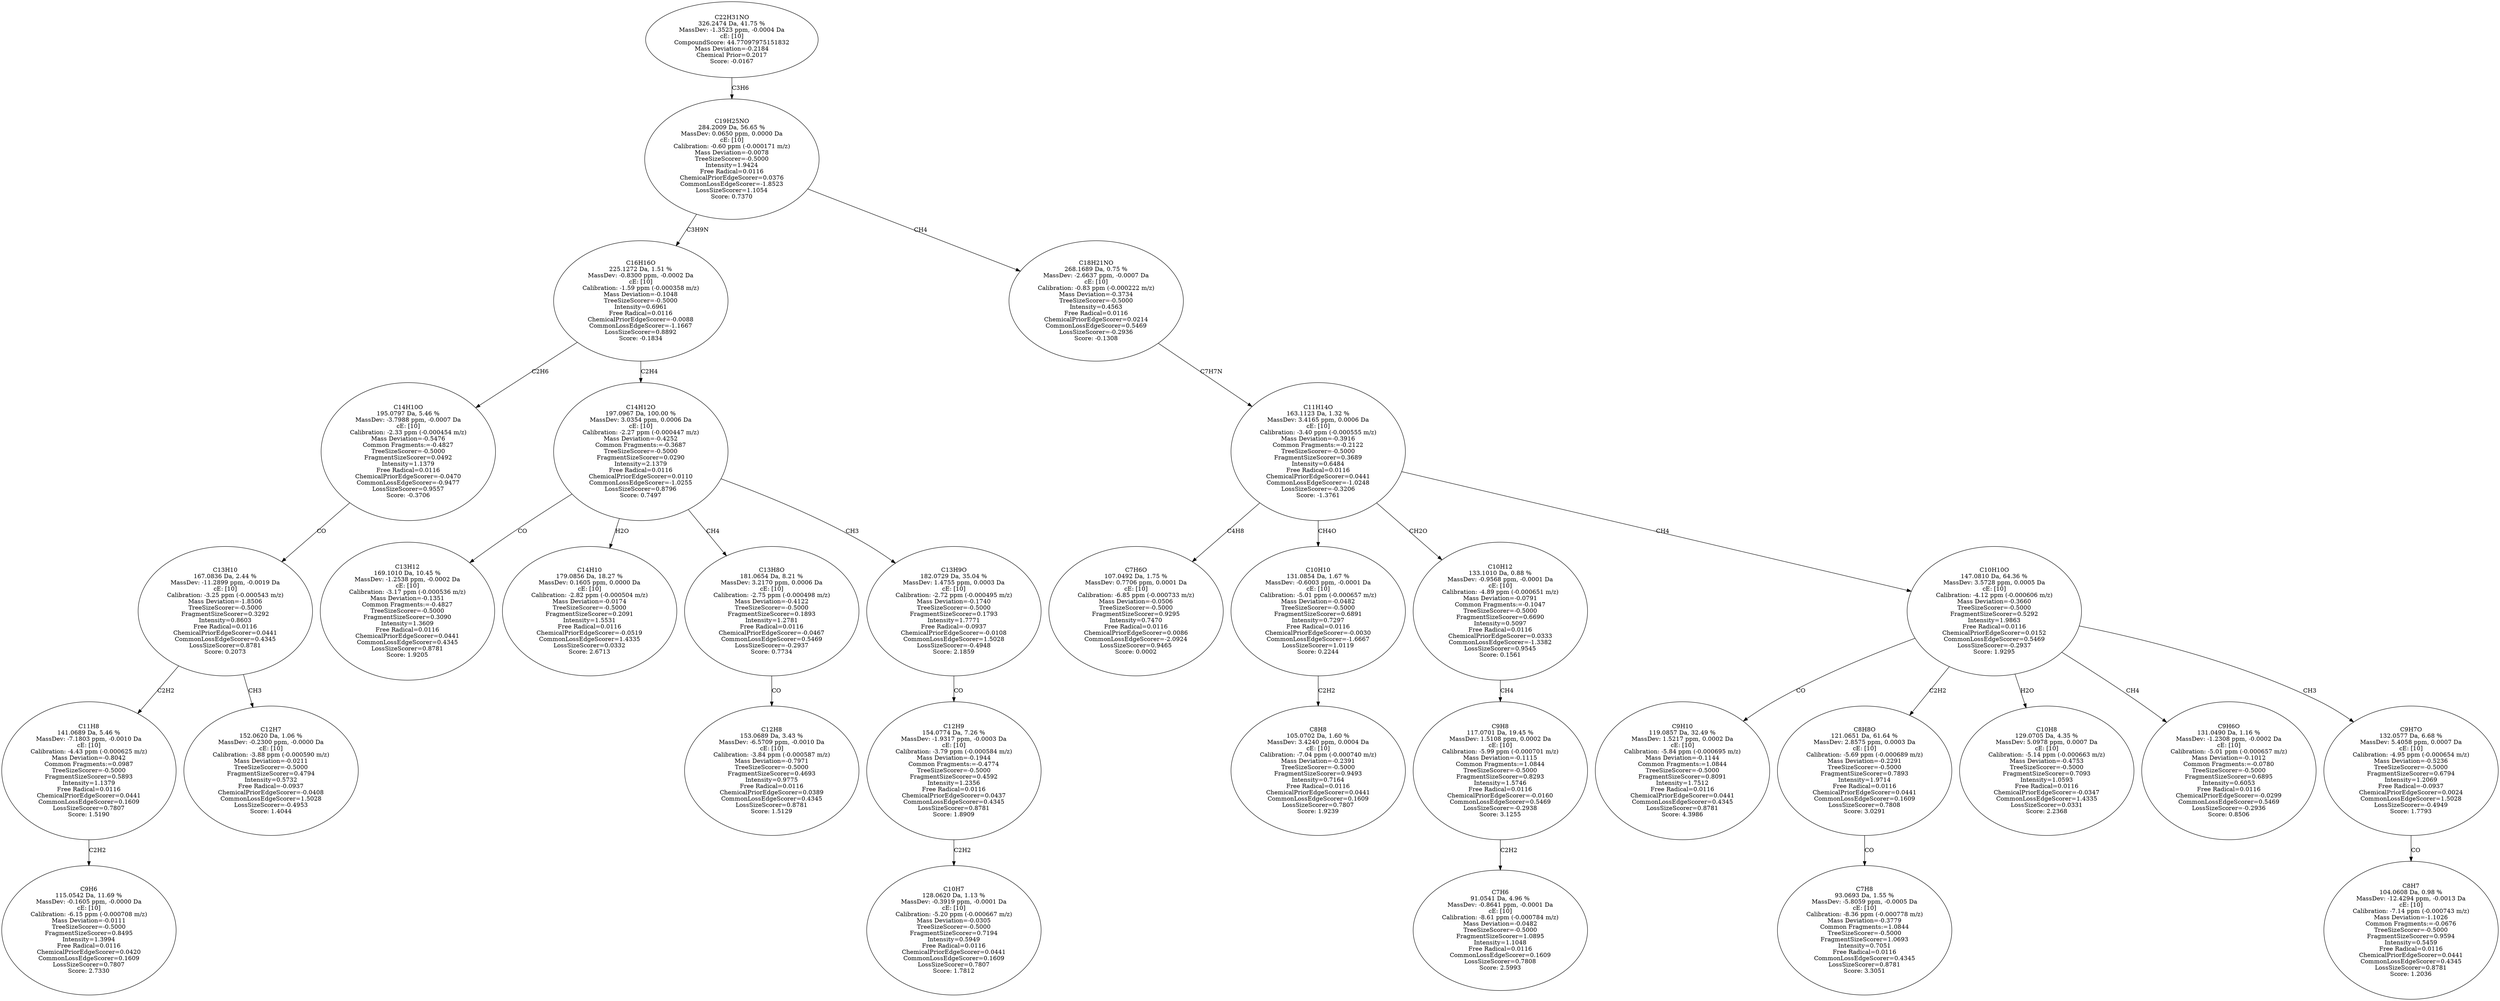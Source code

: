 strict digraph {
v1 [label="C9H6\n115.0542 Da, 11.69 %\nMassDev: -0.1605 ppm, -0.0000 Da\ncE: [10]\nCalibration: -6.15 ppm (-0.000708 m/z)\nMass Deviation=-0.0111\nTreeSizeScorer=-0.5000\nFragmentSizeScorer=0.8495\nIntensity=1.3994\nFree Radical=0.0116\nChemicalPriorEdgeScorer=0.0420\nCommonLossEdgeScorer=0.1609\nLossSizeScorer=0.7807\nScore: 2.7330"];
v2 [label="C11H8\n141.0689 Da, 5.46 %\nMassDev: -7.1803 ppm, -0.0010 Da\ncE: [10]\nCalibration: -4.43 ppm (-0.000625 m/z)\nMass Deviation=-0.8042\nCommon Fragments:=0.0987\nTreeSizeScorer=-0.5000\nFragmentSizeScorer=0.5893\nIntensity=1.1379\nFree Radical=0.0116\nChemicalPriorEdgeScorer=0.0441\nCommonLossEdgeScorer=0.1609\nLossSizeScorer=0.7807\nScore: 1.5190"];
v3 [label="C12H7\n152.0620 Da, 1.06 %\nMassDev: -0.2300 ppm, -0.0000 Da\ncE: [10]\nCalibration: -3.88 ppm (-0.000590 m/z)\nMass Deviation=-0.0211\nTreeSizeScorer=-0.5000\nFragmentSizeScorer=0.4794\nIntensity=0.5732\nFree Radical=-0.0937\nChemicalPriorEdgeScorer=-0.0408\nCommonLossEdgeScorer=1.5028\nLossSizeScorer=-0.4953\nScore: 1.4044"];
v4 [label="C13H10\n167.0836 Da, 2.44 %\nMassDev: -11.2899 ppm, -0.0019 Da\ncE: [10]\nCalibration: -3.25 ppm (-0.000543 m/z)\nMass Deviation=-1.8506\nTreeSizeScorer=-0.5000\nFragmentSizeScorer=0.3292\nIntensity=0.8603\nFree Radical=0.0116\nChemicalPriorEdgeScorer=0.0441\nCommonLossEdgeScorer=0.4345\nLossSizeScorer=0.8781\nScore: 0.2073"];
v5 [label="C14H10O\n195.0797 Da, 5.46 %\nMassDev: -3.7988 ppm, -0.0007 Da\ncE: [10]\nCalibration: -2.33 ppm (-0.000454 m/z)\nMass Deviation=-0.5476\nCommon Fragments:=-0.4827\nTreeSizeScorer=-0.5000\nFragmentSizeScorer=0.0492\nIntensity=1.1379\nFree Radical=0.0116\nChemicalPriorEdgeScorer=-0.0470\nCommonLossEdgeScorer=-0.9477\nLossSizeScorer=0.9557\nScore: -0.3706"];
v6 [label="C13H12\n169.1010 Da, 10.45 %\nMassDev: -1.2538 ppm, -0.0002 Da\ncE: [10]\nCalibration: -3.17 ppm (-0.000536 m/z)\nMass Deviation=-0.1351\nCommon Fragments:=-0.4827\nTreeSizeScorer=-0.5000\nFragmentSizeScorer=0.3090\nIntensity=1.3609\nFree Radical=0.0116\nChemicalPriorEdgeScorer=0.0441\nCommonLossEdgeScorer=0.4345\nLossSizeScorer=0.8781\nScore: 1.9205"];
v7 [label="C14H10\n179.0856 Da, 18.27 %\nMassDev: 0.1605 ppm, 0.0000 Da\ncE: [10]\nCalibration: -2.82 ppm (-0.000504 m/z)\nMass Deviation=-0.0174\nTreeSizeScorer=-0.5000\nFragmentSizeScorer=0.2091\nIntensity=1.5531\nFree Radical=0.0116\nChemicalPriorEdgeScorer=-0.0519\nCommonLossEdgeScorer=1.4335\nLossSizeScorer=0.0332\nScore: 2.6713"];
v8 [label="C12H8\n153.0689 Da, 3.43 %\nMassDev: -6.5709 ppm, -0.0010 Da\ncE: [10]\nCalibration: -3.84 ppm (-0.000587 m/z)\nMass Deviation=-0.7971\nTreeSizeScorer=-0.5000\nFragmentSizeScorer=0.4693\nIntensity=0.9775\nFree Radical=0.0116\nChemicalPriorEdgeScorer=0.0389\nCommonLossEdgeScorer=0.4345\nLossSizeScorer=0.8781\nScore: 1.5129"];
v9 [label="C13H8O\n181.0654 Da, 8.21 %\nMassDev: 3.2170 ppm, 0.0006 Da\ncE: [10]\nCalibration: -2.75 ppm (-0.000498 m/z)\nMass Deviation=-0.4122\nTreeSizeScorer=-0.5000\nFragmentSizeScorer=0.1893\nIntensity=1.2781\nFree Radical=0.0116\nChemicalPriorEdgeScorer=-0.0467\nCommonLossEdgeScorer=0.5469\nLossSizeScorer=-0.2937\nScore: 0.7734"];
v10 [label="C10H7\n128.0620 Da, 1.13 %\nMassDev: -0.3919 ppm, -0.0001 Da\ncE: [10]\nCalibration: -5.20 ppm (-0.000667 m/z)\nMass Deviation=-0.0305\nTreeSizeScorer=-0.5000\nFragmentSizeScorer=0.7194\nIntensity=0.5949\nFree Radical=0.0116\nChemicalPriorEdgeScorer=0.0441\nCommonLossEdgeScorer=0.1609\nLossSizeScorer=0.7807\nScore: 1.7812"];
v11 [label="C12H9\n154.0774 Da, 7.26 %\nMassDev: -1.9317 ppm, -0.0003 Da\ncE: [10]\nCalibration: -3.79 ppm (-0.000584 m/z)\nMass Deviation=-0.1944\nCommon Fragments:=-0.4774\nTreeSizeScorer=-0.5000\nFragmentSizeScorer=0.4592\nIntensity=1.2356\nFree Radical=0.0116\nChemicalPriorEdgeScorer=0.0437\nCommonLossEdgeScorer=0.4345\nLossSizeScorer=0.8781\nScore: 1.8909"];
v12 [label="C13H9O\n182.0729 Da, 35.04 %\nMassDev: 1.4755 ppm, 0.0003 Da\ncE: [10]\nCalibration: -2.72 ppm (-0.000495 m/z)\nMass Deviation=-0.1740\nTreeSizeScorer=-0.5000\nFragmentSizeScorer=0.1793\nIntensity=1.7771\nFree Radical=-0.0937\nChemicalPriorEdgeScorer=-0.0108\nCommonLossEdgeScorer=1.5028\nLossSizeScorer=-0.4948\nScore: 2.1859"];
v13 [label="C14H12O\n197.0967 Da, 100.00 %\nMassDev: 3.0354 ppm, 0.0006 Da\ncE: [10]\nCalibration: -2.27 ppm (-0.000447 m/z)\nMass Deviation=-0.4252\nCommon Fragments:=-0.3687\nTreeSizeScorer=-0.5000\nFragmentSizeScorer=0.0290\nIntensity=2.1379\nFree Radical=0.0116\nChemicalPriorEdgeScorer=0.0110\nCommonLossEdgeScorer=-1.0255\nLossSizeScorer=0.8796\nScore: 0.7497"];
v14 [label="C16H16O\n225.1272 Da, 1.51 %\nMassDev: -0.8300 ppm, -0.0002 Da\ncE: [10]\nCalibration: -1.59 ppm (-0.000358 m/z)\nMass Deviation=-0.1048\nTreeSizeScorer=-0.5000\nIntensity=0.6961\nFree Radical=0.0116\nChemicalPriorEdgeScorer=-0.0088\nCommonLossEdgeScorer=-1.1667\nLossSizeScorer=0.8892\nScore: -0.1834"];
v15 [label="C7H6O\n107.0492 Da, 1.75 %\nMassDev: 0.7706 ppm, 0.0001 Da\ncE: [10]\nCalibration: -6.85 ppm (-0.000733 m/z)\nMass Deviation=-0.0506\nTreeSizeScorer=-0.5000\nFragmentSizeScorer=0.9295\nIntensity=0.7470\nFree Radical=0.0116\nChemicalPriorEdgeScorer=0.0086\nCommonLossEdgeScorer=-2.0924\nLossSizeScorer=0.9465\nScore: 0.0002"];
v16 [label="C8H8\n105.0702 Da, 1.60 %\nMassDev: 3.4240 ppm, 0.0004 Da\ncE: [10]\nCalibration: -7.04 ppm (-0.000740 m/z)\nMass Deviation=-0.2391\nTreeSizeScorer=-0.5000\nFragmentSizeScorer=0.9493\nIntensity=0.7164\nFree Radical=0.0116\nChemicalPriorEdgeScorer=0.0441\nCommonLossEdgeScorer=0.1609\nLossSizeScorer=0.7807\nScore: 1.9239"];
v17 [label="C10H10\n131.0854 Da, 1.67 %\nMassDev: -0.6003 ppm, -0.0001 Da\ncE: [10]\nCalibration: -5.01 ppm (-0.000657 m/z)\nMass Deviation=-0.0482\nTreeSizeScorer=-0.5000\nFragmentSizeScorer=0.6891\nIntensity=0.7297\nFree Radical=0.0116\nChemicalPriorEdgeScorer=-0.0030\nCommonLossEdgeScorer=-1.6667\nLossSizeScorer=1.0119\nScore: 0.2244"];
v18 [label="C7H6\n91.0541 Da, 4.96 %\nMassDev: -0.8641 ppm, -0.0001 Da\ncE: [10]\nCalibration: -8.61 ppm (-0.000784 m/z)\nMass Deviation=-0.0482\nTreeSizeScorer=-0.5000\nFragmentSizeScorer=1.0895\nIntensity=1.1048\nFree Radical=0.0116\nCommonLossEdgeScorer=0.1609\nLossSizeScorer=0.7808\nScore: 2.5993"];
v19 [label="C9H8\n117.0701 Da, 19.45 %\nMassDev: 1.5108 ppm, 0.0002 Da\ncE: [10]\nCalibration: -5.99 ppm (-0.000701 m/z)\nMass Deviation=-0.1115\nCommon Fragments:=1.0844\nTreeSizeScorer=-0.5000\nFragmentSizeScorer=0.8293\nIntensity=1.5746\nFree Radical=0.0116\nChemicalPriorEdgeScorer=-0.0160\nCommonLossEdgeScorer=0.5469\nLossSizeScorer=-0.2938\nScore: 3.1255"];
v20 [label="C10H12\n133.1010 Da, 0.88 %\nMassDev: -0.9568 ppm, -0.0001 Da\ncE: [10]\nCalibration: -4.89 ppm (-0.000651 m/z)\nMass Deviation=-0.0791\nCommon Fragments:=-0.1047\nTreeSizeScorer=-0.5000\nFragmentSizeScorer=0.6690\nIntensity=0.5097\nFree Radical=0.0116\nChemicalPriorEdgeScorer=0.0333\nCommonLossEdgeScorer=-1.3382\nLossSizeScorer=0.9545\nScore: 0.1561"];
v21 [label="C9H10\n119.0857 Da, 32.49 %\nMassDev: 1.5217 ppm, 0.0002 Da\ncE: [10]\nCalibration: -5.84 ppm (-0.000695 m/z)\nMass Deviation=-0.1144\nCommon Fragments:=1.0844\nTreeSizeScorer=-0.5000\nFragmentSizeScorer=0.8091\nIntensity=1.7512\nFree Radical=0.0116\nChemicalPriorEdgeScorer=0.0441\nCommonLossEdgeScorer=0.4345\nLossSizeScorer=0.8781\nScore: 4.3986"];
v22 [label="C7H8\n93.0693 Da, 1.55 %\nMassDev: -5.8059 ppm, -0.0005 Da\ncE: [10]\nCalibration: -8.36 ppm (-0.000778 m/z)\nMass Deviation=-0.3779\nCommon Fragments:=1.0844\nTreeSizeScorer=-0.5000\nFragmentSizeScorer=1.0693\nIntensity=0.7051\nFree Radical=0.0116\nCommonLossEdgeScorer=0.4345\nLossSizeScorer=0.8781\nScore: 3.3051"];
v23 [label="C8H8O\n121.0651 Da, 61.64 %\nMassDev: 2.8575 ppm, 0.0003 Da\ncE: [10]\nCalibration: -5.69 ppm (-0.000689 m/z)\nMass Deviation=-0.2291\nTreeSizeScorer=-0.5000\nFragmentSizeScorer=0.7893\nIntensity=1.9714\nFree Radical=0.0116\nChemicalPriorEdgeScorer=0.0441\nCommonLossEdgeScorer=0.1609\nLossSizeScorer=0.7808\nScore: 3.0291"];
v24 [label="C10H8\n129.0705 Da, 4.35 %\nMassDev: 5.0978 ppm, 0.0007 Da\ncE: [10]\nCalibration: -5.14 ppm (-0.000663 m/z)\nMass Deviation=-0.4753\nTreeSizeScorer=-0.5000\nFragmentSizeScorer=0.7093\nIntensity=1.0593\nFree Radical=0.0116\nChemicalPriorEdgeScorer=-0.0347\nCommonLossEdgeScorer=1.4335\nLossSizeScorer=0.0331\nScore: 2.2368"];
v25 [label="C9H6O\n131.0490 Da, 1.16 %\nMassDev: -1.2308 ppm, -0.0002 Da\ncE: [10]\nCalibration: -5.01 ppm (-0.000657 m/z)\nMass Deviation=-0.1012\nCommon Fragments:=-0.0780\nTreeSizeScorer=-0.5000\nFragmentSizeScorer=0.6895\nIntensity=0.6053\nFree Radical=0.0116\nChemicalPriorEdgeScorer=-0.0299\nCommonLossEdgeScorer=0.5469\nLossSizeScorer=-0.2936\nScore: 0.8506"];
v26 [label="C8H7\n104.0608 Da, 0.98 %\nMassDev: -12.4294 ppm, -0.0013 Da\ncE: [10]\nCalibration: -7.14 ppm (-0.000743 m/z)\nMass Deviation=-1.1026\nCommon Fragments:=-0.0676\nTreeSizeScorer=-0.5000\nFragmentSizeScorer=0.9594\nIntensity=0.5459\nFree Radical=0.0116\nChemicalPriorEdgeScorer=0.0441\nCommonLossEdgeScorer=0.4345\nLossSizeScorer=0.8781\nScore: 1.2036"];
v27 [label="C9H7O\n132.0577 Da, 6.68 %\nMassDev: 5.4058 ppm, 0.0007 Da\ncE: [10]\nCalibration: -4.95 ppm (-0.000654 m/z)\nMass Deviation=-0.5236\nTreeSizeScorer=-0.5000\nFragmentSizeScorer=0.6794\nIntensity=1.2069\nFree Radical=-0.0937\nChemicalPriorEdgeScorer=0.0024\nCommonLossEdgeScorer=1.5028\nLossSizeScorer=-0.4949\nScore: 1.7793"];
v28 [label="C10H10O\n147.0810 Da, 64.36 %\nMassDev: 3.5728 ppm, 0.0005 Da\ncE: [10]\nCalibration: -4.12 ppm (-0.000606 m/z)\nMass Deviation=-0.3660\nTreeSizeScorer=-0.5000\nFragmentSizeScorer=0.5292\nIntensity=1.9863\nFree Radical=0.0116\nChemicalPriorEdgeScorer=0.0152\nCommonLossEdgeScorer=0.5469\nLossSizeScorer=-0.2937\nScore: 1.9295"];
v29 [label="C11H14O\n163.1123 Da, 1.32 %\nMassDev: 3.4165 ppm, 0.0006 Da\ncE: [10]\nCalibration: -3.40 ppm (-0.000555 m/z)\nMass Deviation=-0.3916\nCommon Fragments:=-0.2122\nTreeSizeScorer=-0.5000\nFragmentSizeScorer=0.3689\nIntensity=0.6484\nFree Radical=0.0116\nChemicalPriorEdgeScorer=0.0441\nCommonLossEdgeScorer=-1.0248\nLossSizeScorer=-0.3206\nScore: -1.3761"];
v30 [label="C18H21NO\n268.1689 Da, 0.75 %\nMassDev: -2.6637 ppm, -0.0007 Da\ncE: [10]\nCalibration: -0.83 ppm (-0.000222 m/z)\nMass Deviation=-0.3734\nTreeSizeScorer=-0.5000\nIntensity=0.4563\nFree Radical=0.0116\nChemicalPriorEdgeScorer=0.0214\nCommonLossEdgeScorer=0.5469\nLossSizeScorer=-0.2936\nScore: -0.1308"];
v31 [label="C19H25NO\n284.2009 Da, 56.65 %\nMassDev: 0.0650 ppm, 0.0000 Da\ncE: [10]\nCalibration: -0.60 ppm (-0.000171 m/z)\nMass Deviation=-0.0078\nTreeSizeScorer=-0.5000\nIntensity=1.9424\nFree Radical=0.0116\nChemicalPriorEdgeScorer=0.0376\nCommonLossEdgeScorer=-1.8523\nLossSizeScorer=1.1054\nScore: 0.7370"];
v32 [label="C22H31NO\n326.2474 Da, 41.75 %\nMassDev: -1.3523 ppm, -0.0004 Da\ncE: [10]\nCompoundScore: 44.77097975151832\nMass Deviation=-0.2184\nChemical Prior=0.2017\nScore: -0.0167"];
v2 -> v1 [label="C2H2"];
v4 -> v2 [label="C2H2"];
v4 -> v3 [label="CH3"];
v5 -> v4 [label="CO"];
v14 -> v5 [label="C2H6"];
v13 -> v6 [label="CO"];
v13 -> v7 [label="H2O"];
v9 -> v8 [label="CO"];
v13 -> v9 [label="CH4"];
v11 -> v10 [label="C2H2"];
v12 -> v11 [label="CO"];
v13 -> v12 [label="CH3"];
v14 -> v13 [label="C2H4"];
v31 -> v14 [label="C3H9N"];
v29 -> v15 [label="C4H8"];
v17 -> v16 [label="C2H2"];
v29 -> v17 [label="CH4O"];
v19 -> v18 [label="C2H2"];
v20 -> v19 [label="CH4"];
v29 -> v20 [label="CH2O"];
v28 -> v21 [label="CO"];
v23 -> v22 [label="CO"];
v28 -> v23 [label="C2H2"];
v28 -> v24 [label="H2O"];
v28 -> v25 [label="CH4"];
v27 -> v26 [label="CO"];
v28 -> v27 [label="CH3"];
v29 -> v28 [label="CH4"];
v30 -> v29 [label="C7H7N"];
v31 -> v30 [label="CH4"];
v32 -> v31 [label="C3H6"];
}